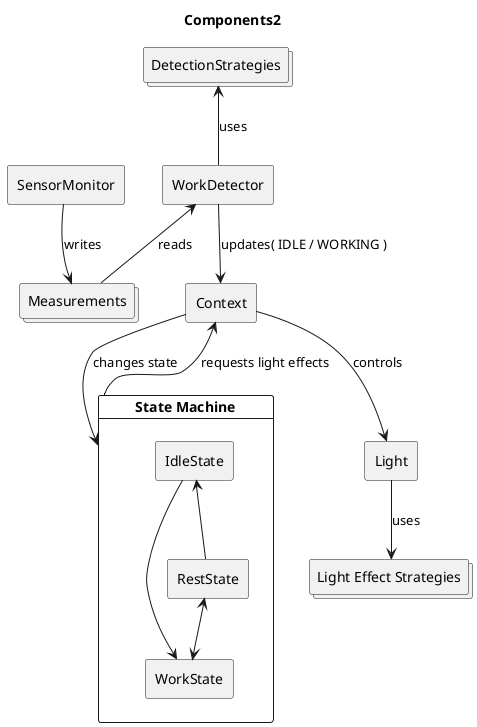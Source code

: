 @startuml

title Components2

card "State Machine" as sm {
    agent IdleState as idle
    agent WorkState as work
    agent RestState as rest
    idle --> work
    rest <--> work
    idle <-- rest
}
agent Context as context
agent WorkDetector as detector
agent SensorMonitor as monitor
collections Measurements as db
collections "Light Effect Strategies" as strategies
agent Light as light
collections DetectionStrategies as ds

context --> light : controls
light --> strategies : uses
context --> sm : changes state
monitor --> db : writes
detector <-- db : reads
detector --> context: updates( IDLE / WORKING )
context <-- sm : requests light effects
ds <-- detector : uses

@enduml